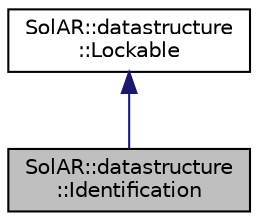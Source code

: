digraph "SolAR::datastructure::Identification"
{
 // LATEX_PDF_SIZE
  edge [fontname="Helvetica",fontsize="10",labelfontname="Helvetica",labelfontsize="10"];
  node [fontname="Helvetica",fontsize="10",shape=record];
  Node1 [label="SolAR::datastructure\l::Identification",height=0.2,width=0.4,color="black", fillcolor="grey75", style="filled", fontcolor="black",tooltip="This component includes identification informations specified a map."];
  Node2 -> Node1 [dir="back",color="midnightblue",fontsize="10",style="solid",fontname="Helvetica"];
  Node2 [label="SolAR::datastructure\l::Lockable",height=0.2,width=0.4,color="black", fillcolor="white", style="filled",URL="$class_sol_a_r_1_1datastructure_1_1_lockable.html",tooltip=" "];
}
